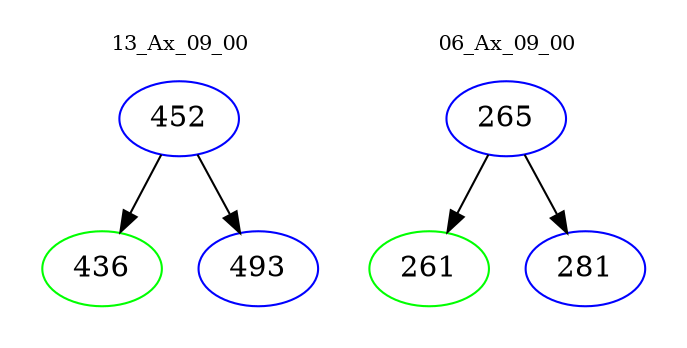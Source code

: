 digraph{
subgraph cluster_0 {
color = white
label = "13_Ax_09_00";
fontsize=10;
T0_452 [label="452", color="blue"]
T0_452 -> T0_436 [color="black"]
T0_436 [label="436", color="green"]
T0_452 -> T0_493 [color="black"]
T0_493 [label="493", color="blue"]
}
subgraph cluster_1 {
color = white
label = "06_Ax_09_00";
fontsize=10;
T1_265 [label="265", color="blue"]
T1_265 -> T1_261 [color="black"]
T1_261 [label="261", color="green"]
T1_265 -> T1_281 [color="black"]
T1_281 [label="281", color="blue"]
}
}

